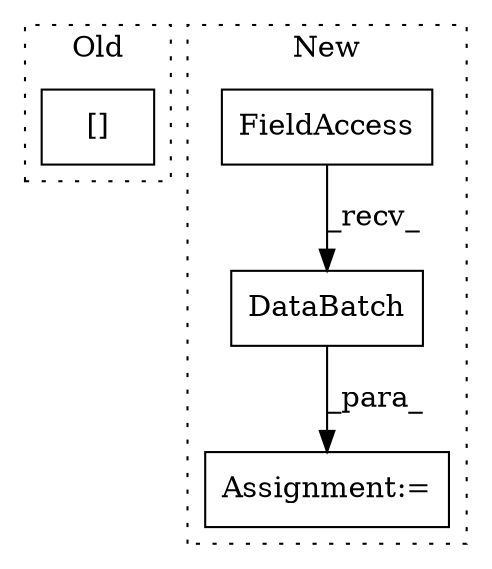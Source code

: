 digraph G {
subgraph cluster0 {
1 [label="[]" a="2" s="3103,3133" l="15,1" shape="box"];
label = "Old";
style="dotted";
}
subgraph cluster1 {
2 [label="DataBatch" a="32" s="2557,2604" l="19,2" shape="box"];
3 [label="FieldAccess" a="22" s="2548" l="8" shape="box"];
4 [label="Assignment:=" a="7" s="2547" l="1" shape="box"];
label = "New";
style="dotted";
}
2 -> 4 [label="_para_"];
3 -> 2 [label="_recv_"];
}
